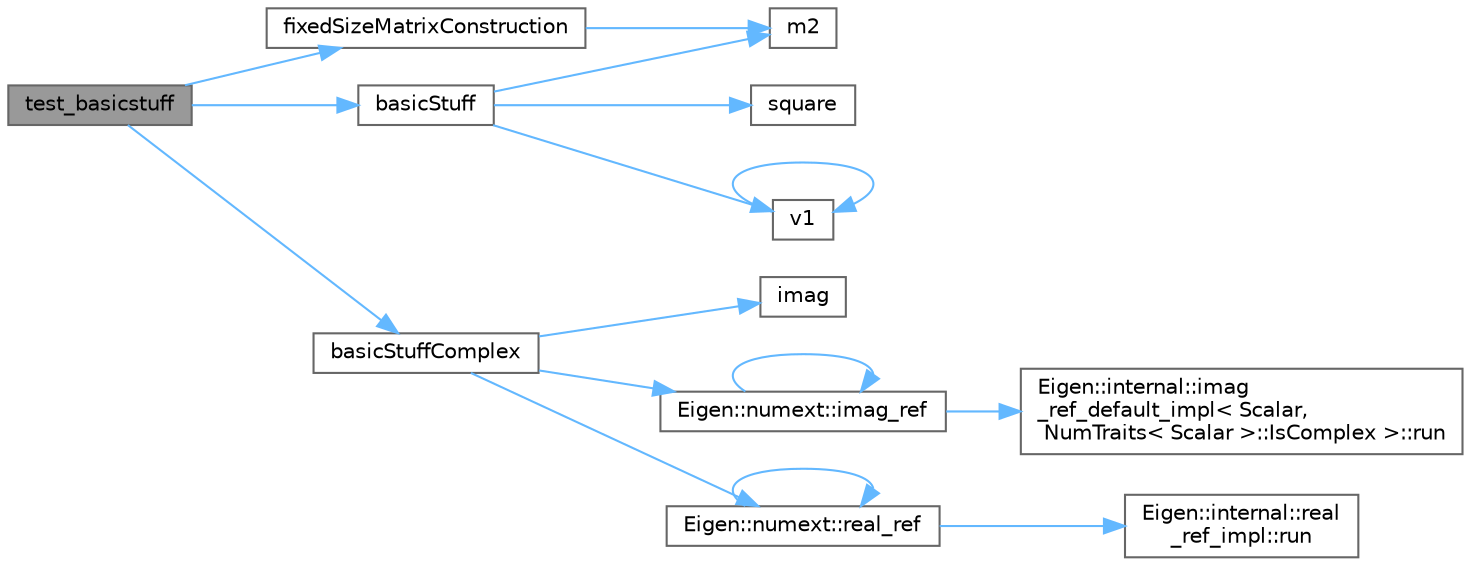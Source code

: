 digraph "test_basicstuff"
{
 // LATEX_PDF_SIZE
  bgcolor="transparent";
  edge [fontname=Helvetica,fontsize=10,labelfontname=Helvetica,labelfontsize=10];
  node [fontname=Helvetica,fontsize=10,shape=box,height=0.2,width=0.4];
  rankdir="LR";
  Node1 [id="Node000001",label="test_basicstuff",height=0.2,width=0.4,color="gray40", fillcolor="grey60", style="filled", fontcolor="black",tooltip=" "];
  Node1 -> Node2 [id="edge16_Node000001_Node000002",color="steelblue1",style="solid",tooltip=" "];
  Node2 [id="Node000002",label="basicStuff",height=0.2,width=0.4,color="grey40", fillcolor="white", style="filled",URL="$basicstuff_8cpp.html#ac6c5f55c04fb2ed8c19fbafaec0ccb90",tooltip=" "];
  Node2 -> Node3 [id="edge17_Node000002_Node000003",color="steelblue1",style="solid",tooltip=" "];
  Node3 [id="Node000003",label="m2",height=0.2,width=0.4,color="grey40", fillcolor="white", style="filled",URL="$_tutorial___map__using_8cpp.html#ab3a01b595d22393ace0d30d5fa299f76",tooltip=" "];
  Node2 -> Node4 [id="edge18_Node000002_Node000004",color="steelblue1",style="solid",tooltip=" "];
  Node4 [id="Node000004",label="square",height=0.2,width=0.4,color="grey40", fillcolor="white", style="filled",URL="$_array_cwise_unary_ops_8h.html#aa1e484838873e960b8c8ba7e066ba837",tooltip=" "];
  Node2 -> Node5 [id="edge19_Node000002_Node000005",color="steelblue1",style="solid",tooltip=" "];
  Node5 [id="Node000005",label="v1",height=0.2,width=0.4,color="grey40", fillcolor="white", style="filled",URL="$_tutorial___reshape_mat2_vec_8cpp.html#a10bd710692c91bc238f2e1da77730678",tooltip=" "];
  Node5 -> Node5 [id="edge20_Node000005_Node000005",color="steelblue1",style="solid",tooltip=" "];
  Node1 -> Node6 [id="edge21_Node000001_Node000006",color="steelblue1",style="solid",tooltip=" "];
  Node6 [id="Node000006",label="basicStuffComplex",height=0.2,width=0.4,color="grey40", fillcolor="white", style="filled",URL="$basicstuff_8cpp.html#a26025edcdf67d02ff0c6623d1c235e87",tooltip=" "];
  Node6 -> Node7 [id="edge22_Node000006_Node000007",color="steelblue1",style="solid",tooltip=" "];
  Node7 [id="Node000007",label="imag",height=0.2,width=0.4,color="grey40", fillcolor="white", style="filled",URL="$_common_cwise_unary_ops_8h.html#a8cc3d2f4413a156b2ec6a3097efd3aa4",tooltip=" "];
  Node6 -> Node8 [id="edge23_Node000006_Node000008",color="steelblue1",style="solid",tooltip=" "];
  Node8 [id="Node000008",label="Eigen::numext::imag_ref",height=0.2,width=0.4,color="grey40", fillcolor="white", style="filled",URL="$namespace_eigen_1_1numext.html#a3971fed6f1aa9f60bf2b3c9c29f674b4",tooltip=" "];
  Node8 -> Node8 [id="edge24_Node000008_Node000008",color="steelblue1",style="solid",tooltip=" "];
  Node8 -> Node9 [id="edge25_Node000008_Node000009",color="steelblue1",style="solid",tooltip=" "];
  Node9 [id="Node000009",label="Eigen::internal::imag\l_ref_default_impl\< Scalar,\l NumTraits\< Scalar \>::IsComplex \>::run",height=0.2,width=0.4,color="grey40", fillcolor="white", style="filled",URL="$struct_eigen_1_1internal_1_1imag__ref__default__impl.html#aae92214767cd4867f24679e647e1b7e7",tooltip=" "];
  Node6 -> Node10 [id="edge26_Node000006_Node000010",color="steelblue1",style="solid",tooltip=" "];
  Node10 [id="Node000010",label="Eigen::numext::real_ref",height=0.2,width=0.4,color="grey40", fillcolor="white", style="filled",URL="$namespace_eigen_1_1numext.html#a908b0f48dbf32779221377494ebbb62e",tooltip=" "];
  Node10 -> Node10 [id="edge27_Node000010_Node000010",color="steelblue1",style="solid",tooltip=" "];
  Node10 -> Node11 [id="edge28_Node000010_Node000011",color="steelblue1",style="solid",tooltip=" "];
  Node11 [id="Node000011",label="Eigen::internal::real\l_ref_impl::run",height=0.2,width=0.4,color="grey40", fillcolor="white", style="filled",URL="$struct_eigen_1_1internal_1_1real__ref__impl.html#acb00bb242ddaee8a963fab35fe11b60d",tooltip=" "];
  Node1 -> Node12 [id="edge29_Node000001_Node000012",color="steelblue1",style="solid",tooltip=" "];
  Node12 [id="Node000012",label="fixedSizeMatrixConstruction",height=0.2,width=0.4,color="grey40", fillcolor="white", style="filled",URL="$basicstuff_8cpp.html#ac499cf5284b1eadc862894dcbf3a6726",tooltip=" "];
  Node12 -> Node3 [id="edge30_Node000012_Node000003",color="steelblue1",style="solid",tooltip=" "];
}
